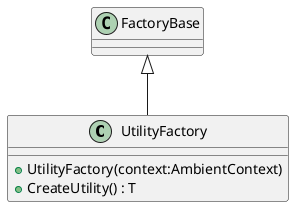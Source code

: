 @startuml
class UtilityFactory {
    + UtilityFactory(context:AmbientContext)
    + CreateUtility() : T
}
FactoryBase <|-- UtilityFactory
@enduml
